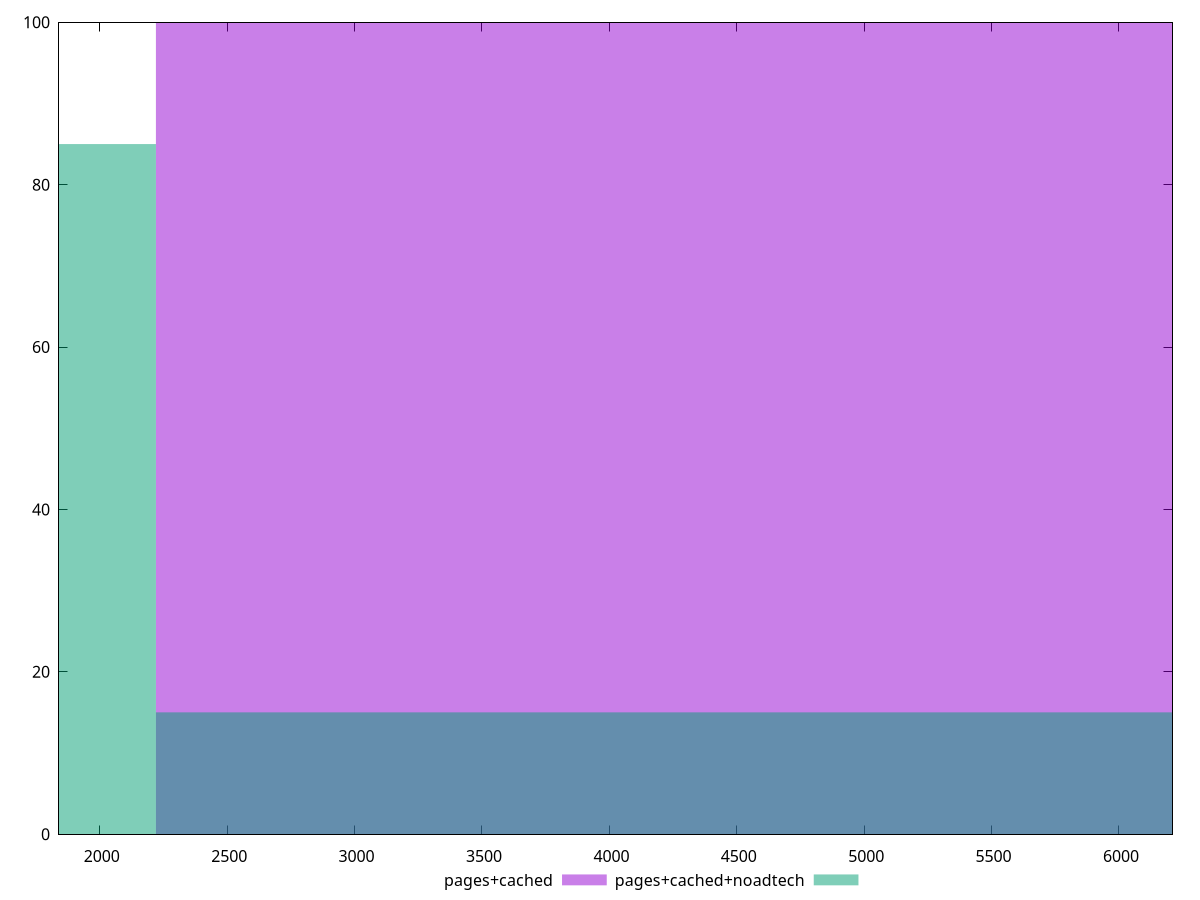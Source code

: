 reset

$pagesCached <<EOF
4440.698274624325 100
EOF

$pagesCachedNoadtech <<EOF
0 85
4440.698274624325 15
EOF

set key outside below
set boxwidth 4440.698274624325
set xrange [1840:6210]
set yrange [0:100]
set trange [0:100]
set style fill transparent solid 0.5 noborder
set terminal svg size 640, 500 enhanced background rgb 'white'
set output "report_00026_2021-02-22T21:38:55.199Z/unused-javascript/comparison/histogram/1_vs_2.svg"

plot $pagesCached title "pages+cached" with boxes, \
     $pagesCachedNoadtech title "pages+cached+noadtech" with boxes

reset
